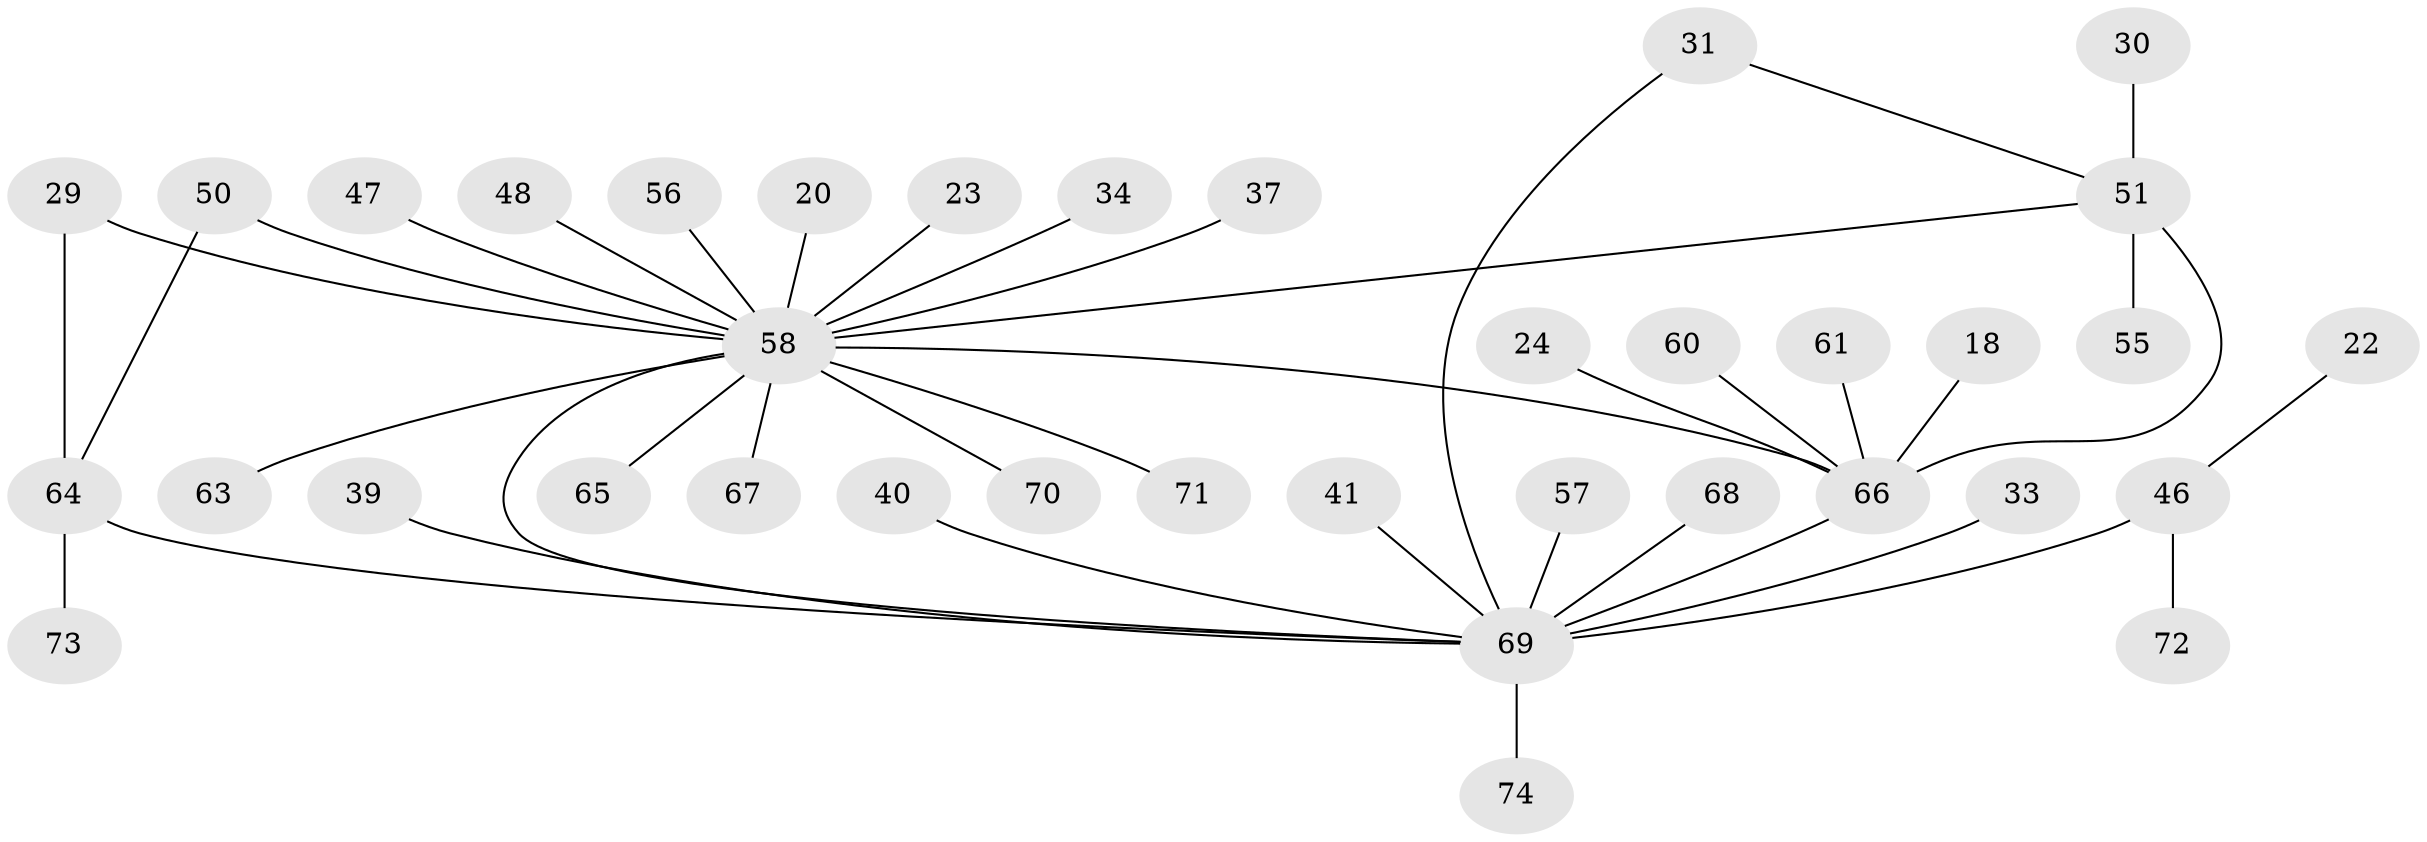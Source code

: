 // original degree distribution, {10: 0.02702702702702703, 6: 0.013513513513513514, 7: 0.05405405405405406, 2: 0.24324324324324326, 8: 0.02702702702702703, 5: 0.05405405405405406, 3: 0.08108108108108109, 1: 0.43243243243243246, 17: 0.013513513513513514, 4: 0.04054054054054054, 9: 0.013513513513513514}
// Generated by graph-tools (version 1.1) at 2025/51/03/04/25 21:51:15]
// undirected, 37 vertices, 41 edges
graph export_dot {
graph [start="1"]
  node [color=gray90,style=filled];
  18;
  20;
  22;
  23;
  24;
  29;
  30;
  31;
  33 [super="+5"];
  34;
  37;
  39 [super="+28"];
  40;
  41 [super="+13"];
  46 [super="+3"];
  47;
  48;
  50;
  51 [super="+35+19"];
  55;
  56;
  57 [super="+54"];
  58 [super="+36"];
  60 [super="+43"];
  61;
  63 [super="+15"];
  64 [super="+27"];
  65;
  66 [super="+6+52+53+59+4"];
  67;
  68;
  69 [super="+42+9"];
  70 [super="+62"];
  71;
  72;
  73;
  74;
  18 -- 66;
  20 -- 58;
  22 -- 46;
  23 -- 58;
  24 -- 66;
  29 -- 64;
  29 -- 58;
  30 -- 51;
  31 -- 69;
  31 -- 51;
  33 -- 69;
  34 -- 58;
  37 -- 58;
  39 -- 69;
  40 -- 69;
  41 -- 69;
  46 -- 72;
  46 -- 69 [weight=3];
  47 -- 58;
  48 -- 58;
  50 -- 64;
  50 -- 58;
  51 -- 55;
  51 -- 66 [weight=3];
  51 -- 58 [weight=2];
  56 -- 58;
  57 -- 69 [weight=2];
  58 -- 66 [weight=5];
  58 -- 65;
  58 -- 67;
  58 -- 69 [weight=6];
  58 -- 70 [weight=2];
  58 -- 71;
  58 -- 63;
  60 -- 66;
  61 -- 66;
  64 -- 73;
  64 -- 69 [weight=5];
  66 -- 69 [weight=8];
  68 -- 69;
  69 -- 74;
}
